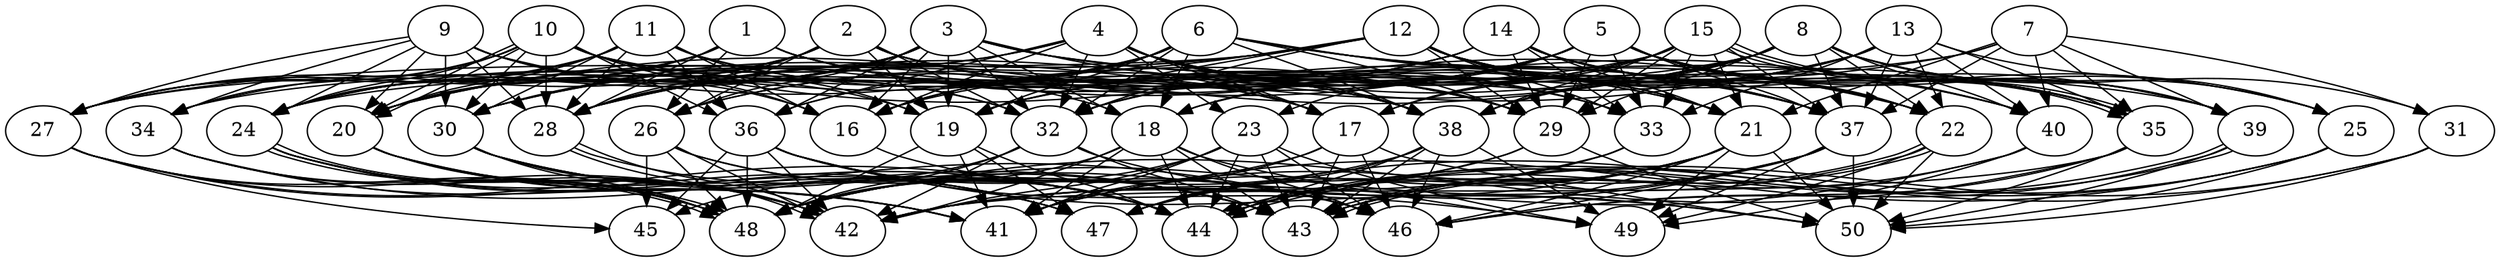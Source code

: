 // DAG (tier=3-complex, mode=data, n=50, ccr=0.518, fat=0.847, density=0.670, regular=0.350, jump=0.299, mindata=4194304, maxdata=33554432)
// DAG automatically generated by daggen at Sun Aug 24 16:33:35 2025
// /home/ermia/Project/Environments/daggen/bin/daggen --dot --ccr 0.518 --fat 0.847 --regular 0.350 --density 0.670 --jump 0.299 --mindata 4194304 --maxdata 33554432 -n 50 
digraph G {
  1 [size="2145331380697956352000", alpha="0.18", expect_size="1072665690348978176000"]
  1 -> 17 [size ="1330718651187200"]
  1 -> 20 [size ="1330718651187200"]
  1 -> 21 [size ="1330718651187200"]
  1 -> 24 [size ="1330718651187200"]
  1 -> 26 [size ="1330718651187200"]
  1 -> 27 [size ="1330718651187200"]
  1 -> 28 [size ="1330718651187200"]
  1 -> 29 [size ="1330718651187200"]
  1 -> 38 [size ="1330718651187200"]
  2 [size="132578621143320272", alpha="0.02", expect_size="66289310571660136"]
  2 -> 17 [size ="2248502486761472"]
  2 -> 19 [size ="2248502486761472"]
  2 -> 20 [size ="2248502486761472"]
  2 -> 21 [size ="2248502486761472"]
  2 -> 24 [size ="2248502486761472"]
  2 -> 26 [size ="2248502486761472"]
  2 -> 27 [size ="2248502486761472"]
  2 -> 28 [size ="2248502486761472"]
  2 -> 32 [size ="2248502486761472"]
  2 -> 33 [size ="2248502486761472"]
  2 -> 38 [size ="2248502486761472"]
  3 [size="283458739829211136000", alpha="0.08", expect_size="141729369914605568000"]
  3 -> 16 [size ="345209883852800"]
  3 -> 17 [size ="345209883852800"]
  3 -> 18 [size ="345209883852800"]
  3 -> 19 [size ="345209883852800"]
  3 -> 20 [size ="345209883852800"]
  3 -> 24 [size ="345209883852800"]
  3 -> 26 [size ="345209883852800"]
  3 -> 28 [size ="345209883852800"]
  3 -> 32 [size ="345209883852800"]
  3 -> 33 [size ="345209883852800"]
  3 -> 34 [size ="345209883852800"]
  3 -> 36 [size ="345209883852800"]
  3 -> 37 [size ="345209883852800"]
  3 -> 40 [size ="345209883852800"]
  4 [size="13959806918791639597056", alpha="0.18", expect_size="6979903459395819798528"]
  4 -> 16 [size ="4638130116231168"]
  4 -> 17 [size ="4638130116231168"]
  4 -> 20 [size ="4638130116231168"]
  4 -> 23 [size ="4638130116231168"]
  4 -> 29 [size ="4638130116231168"]
  4 -> 30 [size ="4638130116231168"]
  4 -> 32 [size ="4638130116231168"]
  4 -> 35 [size ="4638130116231168"]
  4 -> 36 [size ="4638130116231168"]
  4 -> 37 [size ="4638130116231168"]
  4 -> 38 [size ="4638130116231168"]
  5 [size="28061705239574716", alpha="0.12", expect_size="14030852619787358"]
  5 -> 16 [size ="592323041820672"]
  5 -> 18 [size ="592323041820672"]
  5 -> 22 [size ="592323041820672"]
  5 -> 23 [size ="592323041820672"]
  5 -> 25 [size ="592323041820672"]
  5 -> 26 [size ="592323041820672"]
  5 -> 29 [size ="592323041820672"]
  5 -> 30 [size ="592323041820672"]
  5 -> 32 [size ="592323041820672"]
  5 -> 33 [size ="592323041820672"]
  5 -> 35 [size ="592323041820672"]
  5 -> 37 [size ="592323041820672"]
  5 -> 39 [size ="592323041820672"]
  6 [size="26829289049705938944000", alpha="0.14", expect_size="13414644524852969472000"]
  6 -> 16 [size ="7169619315916800"]
  6 -> 18 [size ="7169619315916800"]
  6 -> 19 [size ="7169619315916800"]
  6 -> 21 [size ="7169619315916800"]
  6 -> 22 [size ="7169619315916800"]
  6 -> 24 [size ="7169619315916800"]
  6 -> 28 [size ="7169619315916800"]
  6 -> 29 [size ="7169619315916800"]
  6 -> 32 [size ="7169619315916800"]
  6 -> 36 [size ="7169619315916800"]
  6 -> 37 [size ="7169619315916800"]
  6 -> 38 [size ="7169619315916800"]
  6 -> 40 [size ="7169619315916800"]
  7 [size="3452402023532819456", alpha="0.10", expect_size="1726201011766409728"]
  7 -> 21 [size ="7310583296688128"]
  7 -> 27 [size ="7310583296688128"]
  7 -> 31 [size ="7310583296688128"]
  7 -> 32 [size ="7310583296688128"]
  7 -> 35 [size ="7310583296688128"]
  7 -> 37 [size ="7310583296688128"]
  7 -> 39 [size ="7310583296688128"]
  7 -> 40 [size ="7310583296688128"]
  8 [size="1705813300994003456", alpha="0.10", expect_size="852906650497001728"]
  8 -> 17 [size ="788633304956928"]
  8 -> 20 [size ="788633304956928"]
  8 -> 22 [size ="788633304956928"]
  8 -> 24 [size ="788633304956928"]
  8 -> 25 [size ="788633304956928"]
  8 -> 28 [size ="788633304956928"]
  8 -> 29 [size ="788633304956928"]
  8 -> 31 [size ="788633304956928"]
  8 -> 37 [size ="788633304956928"]
  8 -> 38 [size ="788633304956928"]
  8 -> 39 [size ="788633304956928"]
  8 -> 40 [size ="788633304956928"]
  9 [size="8387148639887830016", alpha="0.18", expect_size="4193574319943915008"]
  9 -> 16 [size ="2755788800000000"]
  9 -> 19 [size ="2755788800000000"]
  9 -> 20 [size ="2755788800000000"]
  9 -> 24 [size ="2755788800000000"]
  9 -> 27 [size ="2755788800000000"]
  9 -> 28 [size ="2755788800000000"]
  9 -> 29 [size ="2755788800000000"]
  9 -> 30 [size ="2755788800000000"]
  9 -> 32 [size ="2755788800000000"]
  9 -> 34 [size ="2755788800000000"]
  10 [size="449750291475893952", alpha="0.19", expect_size="224875145737946976"]
  10 -> 16 [size ="7393529038897152"]
  10 -> 20 [size ="7393529038897152"]
  10 -> 20 [size ="7393529038897152"]
  10 -> 22 [size ="7393529038897152"]
  10 -> 24 [size ="7393529038897152"]
  10 -> 27 [size ="7393529038897152"]
  10 -> 28 [size ="7393529038897152"]
  10 -> 30 [size ="7393529038897152"]
  10 -> 32 [size ="7393529038897152"]
  10 -> 34 [size ="7393529038897152"]
  10 -> 36 [size ="7393529038897152"]
  10 -> 39 [size ="7393529038897152"]
  11 [size="3311255926191105024", alpha="0.00", expect_size="1655627963095552512"]
  11 -> 16 [size ="1634316962496512"]
  11 -> 18 [size ="1634316962496512"]
  11 -> 19 [size ="1634316962496512"]
  11 -> 20 [size ="1634316962496512"]
  11 -> 24 [size ="1634316962496512"]
  11 -> 27 [size ="1634316962496512"]
  11 -> 28 [size ="1634316962496512"]
  11 -> 30 [size ="1634316962496512"]
  11 -> 36 [size ="1634316962496512"]
  11 -> 38 [size ="1634316962496512"]
  12 [size="4263380289599832064000", alpha="0.11", expect_size="2131690144799916032000"]
  12 -> 16 [size ="2103420177612800"]
  12 -> 19 [size ="2103420177612800"]
  12 -> 21 [size ="2103420177612800"]
  12 -> 22 [size ="2103420177612800"]
  12 -> 28 [size ="2103420177612800"]
  12 -> 29 [size ="2103420177612800"]
  12 -> 30 [size ="2103420177612800"]
  12 -> 32 [size ="2103420177612800"]
  12 -> 33 [size ="2103420177612800"]
  12 -> 34 [size ="2103420177612800"]
  12 -> 35 [size ="2103420177612800"]
  12 -> 37 [size ="2103420177612800"]
  12 -> 39 [size ="2103420177612800"]
  12 -> 40 [size ="2103420177612800"]
  13 [size="9022190770441945088000", alpha="0.09", expect_size="4511095385220972544000"]
  13 -> 18 [size ="3467086345011200"]
  13 -> 19 [size ="3467086345011200"]
  13 -> 22 [size ="3467086345011200"]
  13 -> 25 [size ="3467086345011200"]
  13 -> 28 [size ="3467086345011200"]
  13 -> 33 [size ="3467086345011200"]
  13 -> 35 [size ="3467086345011200"]
  13 -> 37 [size ="3467086345011200"]
  13 -> 38 [size ="3467086345011200"]
  13 -> 40 [size ="3467086345011200"]
  14 [size="5338850655998436179968", alpha="0.07", expect_size="2669425327999218089984"]
  14 -> 20 [size ="2443740962619392"]
  14 -> 21 [size ="2443740962619392"]
  14 -> 22 [size ="2443740962619392"]
  14 -> 25 [size ="2443740962619392"]
  14 -> 26 [size ="2443740962619392"]
  14 -> 29 [size ="2443740962619392"]
  14 -> 30 [size ="2443740962619392"]
  14 -> 33 [size ="2443740962619392"]
  14 -> 35 [size ="2443740962619392"]
  15 [size="2846661118127421952", alpha="0.12", expect_size="1423330559063710976"]
  15 -> 17 [size ="2055609230819328"]
  15 -> 19 [size ="2055609230819328"]
  15 -> 21 [size ="2055609230819328"]
  15 -> 27 [size ="2055609230819328"]
  15 -> 29 [size ="2055609230819328"]
  15 -> 32 [size ="2055609230819328"]
  15 -> 33 [size ="2055609230819328"]
  15 -> 35 [size ="2055609230819328"]
  15 -> 35 [size ="2055609230819328"]
  15 -> 37 [size ="2055609230819328"]
  15 -> 38 [size ="2055609230819328"]
  15 -> 39 [size ="2055609230819328"]
  16 [size="10532581385573352", alpha="0.11", expect_size="5266290692786676"]
  16 -> 46 [size ="288750055718912"]
  17 [size="4557186088463547904", alpha="0.08", expect_size="2278593044231773952"]
  17 -> 41 [size ="2771014123520000"]
  17 -> 43 [size ="2771014123520000"]
  17 -> 46 [size ="2771014123520000"]
  17 -> 48 [size ="2771014123520000"]
  17 -> 50 [size ="2771014123520000"]
  18 [size="4243219319183376384000", alpha="0.15", expect_size="2121609659591688192000"]
  18 -> 41 [size ="2096783740108800"]
  18 -> 42 [size ="2096783740108800"]
  18 -> 43 [size ="2096783740108800"]
  18 -> 44 [size ="2096783740108800"]
  18 -> 46 [size ="2096783740108800"]
  18 -> 48 [size ="2096783740108800"]
  18 -> 49 [size ="2096783740108800"]
  19 [size="17061699769506584", alpha="0.10", expect_size="8530849884753292"]
  19 -> 41 [size ="348662500687872"]
  19 -> 44 [size ="348662500687872"]
  19 -> 47 [size ="348662500687872"]
  19 -> 48 [size ="348662500687872"]
  20 [size="10126865327028067893248", alpha="0.03", expect_size="5063432663514033946624"]
  20 -> 41 [size ="3744610723561472"]
  20 -> 42 [size ="3744610723561472"]
  20 -> 43 [size ="3744610723561472"]
  20 -> 47 [size ="3744610723561472"]
  20 -> 48 [size ="3744610723561472"]
  21 [size="84967611934315376", alpha="0.02", expect_size="42483805967157688"]
  21 -> 41 [size ="4110067485900800"]
  21 -> 42 [size ="4110067485900800"]
  21 -> 43 [size ="4110067485900800"]
  21 -> 46 [size ="4110067485900800"]
  21 -> 47 [size ="4110067485900800"]
  21 -> 49 [size ="4110067485900800"]
  21 -> 50 [size ="4110067485900800"]
  22 [size="9228948063584329728", alpha="0.00", expect_size="4614474031792164864"]
  22 -> 41 [size ="3832317747396608"]
  22 -> 43 [size ="3832317747396608"]
  22 -> 43 [size ="3832317747396608"]
  22 -> 49 [size ="3832317747396608"]
  22 -> 50 [size ="3832317747396608"]
  23 [size="422355782522940424192", alpha="0.03", expect_size="211177891261470212096"]
  23 -> 41 [size ="450341824888832"]
  23 -> 42 [size ="450341824888832"]
  23 -> 43 [size ="450341824888832"]
  23 -> 44 [size ="450341824888832"]
  23 -> 46 [size ="450341824888832"]
  23 -> 48 [size ="450341824888832"]
  23 -> 49 [size ="450341824888832"]
  24 [size="20102064230652495003648", alpha="0.05", expect_size="10051032115326247501824"]
  24 -> 41 [size ="5914487131471872"]
  24 -> 42 [size ="5914487131471872"]
  24 -> 44 [size ="5914487131471872"]
  24 -> 47 [size ="5914487131471872"]
  24 -> 48 [size ="5914487131471872"]
  24 -> 48 [size ="5914487131471872"]
  25 [size="549551216431911808", alpha="0.11", expect_size="274775608215955904"]
  25 -> 41 [size ="630853386371072"]
  25 -> 43 [size ="630853386371072"]
  25 -> 44 [size ="630853386371072"]
  25 -> 50 [size ="630853386371072"]
  26 [size="12992778197079569727488", alpha="0.15", expect_size="6496389098539784863744"]
  26 -> 42 [size ="4421381638848512"]
  26 -> 43 [size ="4421381638848512"]
  26 -> 44 [size ="4421381638848512"]
  26 -> 45 [size ="4421381638848512"]
  26 -> 48 [size ="4421381638848512"]
  27 [size="17778992441054491312128", alpha="0.07", expect_size="8889496220527245656064"]
  27 -> 41 [size ="5449559731863552"]
  27 -> 42 [size ="5449559731863552"]
  27 -> 44 [size ="5449559731863552"]
  27 -> 45 [size ="5449559731863552"]
  27 -> 48 [size ="5449559731863552"]
  28 [size="6880343592327319552", alpha="0.08", expect_size="3440171796163659776"]
  28 -> 42 [size ="5850511177678848"]
  28 -> 42 [size ="5850511177678848"]
  28 -> 44 [size ="5850511177678848"]
  29 [size="1955734570687967488", alpha="0.02", expect_size="977867285343983744"]
  29 -> 42 [size ="2927767838523392"]
  29 -> 47 [size ="2927767838523392"]
  29 -> 50 [size ="2927767838523392"]
  30 [size="24223222346489721257984", alpha="0.19", expect_size="12111611173244860628992"]
  30 -> 42 [size ="6697477512101888"]
  30 -> 43 [size ="6697477512101888"]
  30 -> 44 [size ="6697477512101888"]
  30 -> 47 [size ="6697477512101888"]
  30 -> 48 [size ="6697477512101888"]
  31 [size="888421607748117987328", alpha="0.19", expect_size="444210803874058993664"]
  31 -> 43 [size ="739326140874752"]
  31 -> 47 [size ="739326140874752"]
  31 -> 50 [size ="739326140874752"]
  32 [size="4411253849174891823104", alpha="0.12", expect_size="2205626924587445911552"]
  32 -> 42 [size ="2151780762779648"]
  32 -> 43 [size ="2151780762779648"]
  32 -> 45 [size ="2151780762779648"]
  32 -> 48 [size ="2151780762779648"]
  32 -> 50 [size ="2151780762779648"]
  33 [size="668480651159371904", alpha="0.14", expect_size="334240325579685952"]
  33 -> 44 [size ="255141399756800"]
  33 -> 48 [size ="255141399756800"]
  34 [size="29982007669040693116928", alpha="0.13", expect_size="14991003834520346558464"]
  34 -> 41 [size ="7720826518372352"]
  34 -> 42 [size ="7720826518372352"]
  34 -> 46 [size ="7720826518372352"]
  34 -> 48 [size ="7720826518372352"]
  35 [size="7591481287769825280", alpha="0.07", expect_size="3795740643884912640"]
  35 -> 42 [size ="3396166880329728"]
  35 -> 46 [size ="3396166880329728"]
  35 -> 48 [size ="3396166880329728"]
  35 -> 50 [size ="3396166880329728"]
  36 [size="34042466046836736000000", alpha="0.09", expect_size="17021233023418368000000"]
  36 -> 42 [size ="8403057377280000"]
  36 -> 43 [size ="8403057377280000"]
  36 -> 44 [size ="8403057377280000"]
  36 -> 45 [size ="8403057377280000"]
  36 -> 46 [size ="8403057377280000"]
  36 -> 48 [size ="8403057377280000"]
  36 -> 49 [size ="8403057377280000"]
  36 -> 50 [size ="8403057377280000"]
  37 [size="81448652095815584", alpha="0.09", expect_size="40724326047907792"]
  37 -> 42 [size ="3864299256676352"]
  37 -> 44 [size ="3864299256676352"]
  37 -> 46 [size ="3864299256676352"]
  37 -> 48 [size ="3864299256676352"]
  37 -> 49 [size ="3864299256676352"]
  37 -> 50 [size ="3864299256676352"]
  38 [size="26607393216879960", alpha="0.07", expect_size="13303696608439980"]
  38 -> 43 [size ="564875742937088"]
  38 -> 44 [size ="564875742937088"]
  38 -> 46 [size ="564875742937088"]
  38 -> 47 [size ="564875742937088"]
  38 -> 48 [size ="564875742937088"]
  38 -> 49 [size ="564875742937088"]
  39 [size="82634368578509776", alpha="0.17", expect_size="41317184289254888"]
  39 -> 44 [size ="2181439692996608"]
  39 -> 44 [size ="2181439692996608"]
  39 -> 46 [size ="2181439692996608"]
  39 -> 50 [size ="2181439692996608"]
  40 [size="3553590719266921472", alpha="0.09", expect_size="1776795359633460736"]
  40 -> 42 [size ="1950363976466432"]
  40 -> 44 [size ="1950363976466432"]
  40 -> 49 [size ="1950363976466432"]
  41 [size="4960595112045314048000", alpha="0.07", expect_size="2480297556022657024000"]
  42 [size="106641000978641321984", alpha="0.12", expect_size="53320500489320660992"]
  43 [size="10561122013526752", alpha="0.05", expect_size="5280561006763376"]
  44 [size="6556071719905969152", alpha="0.02", expect_size="3278035859952984576"]
  45 [size="28112921667547919548416", alpha="0.01", expect_size="14056460833773959774208"]
  46 [size="36015465037824000000000", alpha="0.08", expect_size="18007732518912000000000"]
  47 [size="7032686084844683264000", alpha="0.18", expect_size="3516343042422341632000"]
  48 [size="35418893681076500", alpha="0.13", expect_size="17709446840538250"]
  49 [size="28747387856692800", alpha="0.04", expect_size="14373693928346400"]
  50 [size="122889888061585056", alpha="0.07", expect_size="61444944030792528"]
}